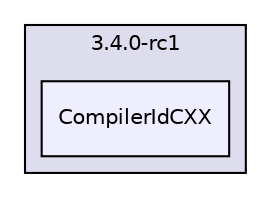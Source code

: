 digraph "build/CMakeFiles/3.4.0-rc1/CompilerIdCXX" {
  compound=true
  node [ fontsize="10", fontname="Helvetica"];
  edge [ labelfontsize="10", labelfontname="Helvetica"];
  subgraph clusterdir_90fb7d4180b8da61a9770afe9268197b {
    graph [ bgcolor="#ddddee", pencolor="black", label="3.4.0-rc1" fontname="Helvetica", fontsize="10", URL="dir_90fb7d4180b8da61a9770afe9268197b.html"]
  dir_69d3e529290910e81d1e91f1132eb119 [shape=box, label="CompilerIdCXX", style="filled", fillcolor="#eeeeff", pencolor="black", URL="dir_69d3e529290910e81d1e91f1132eb119.html"];
  }
}
